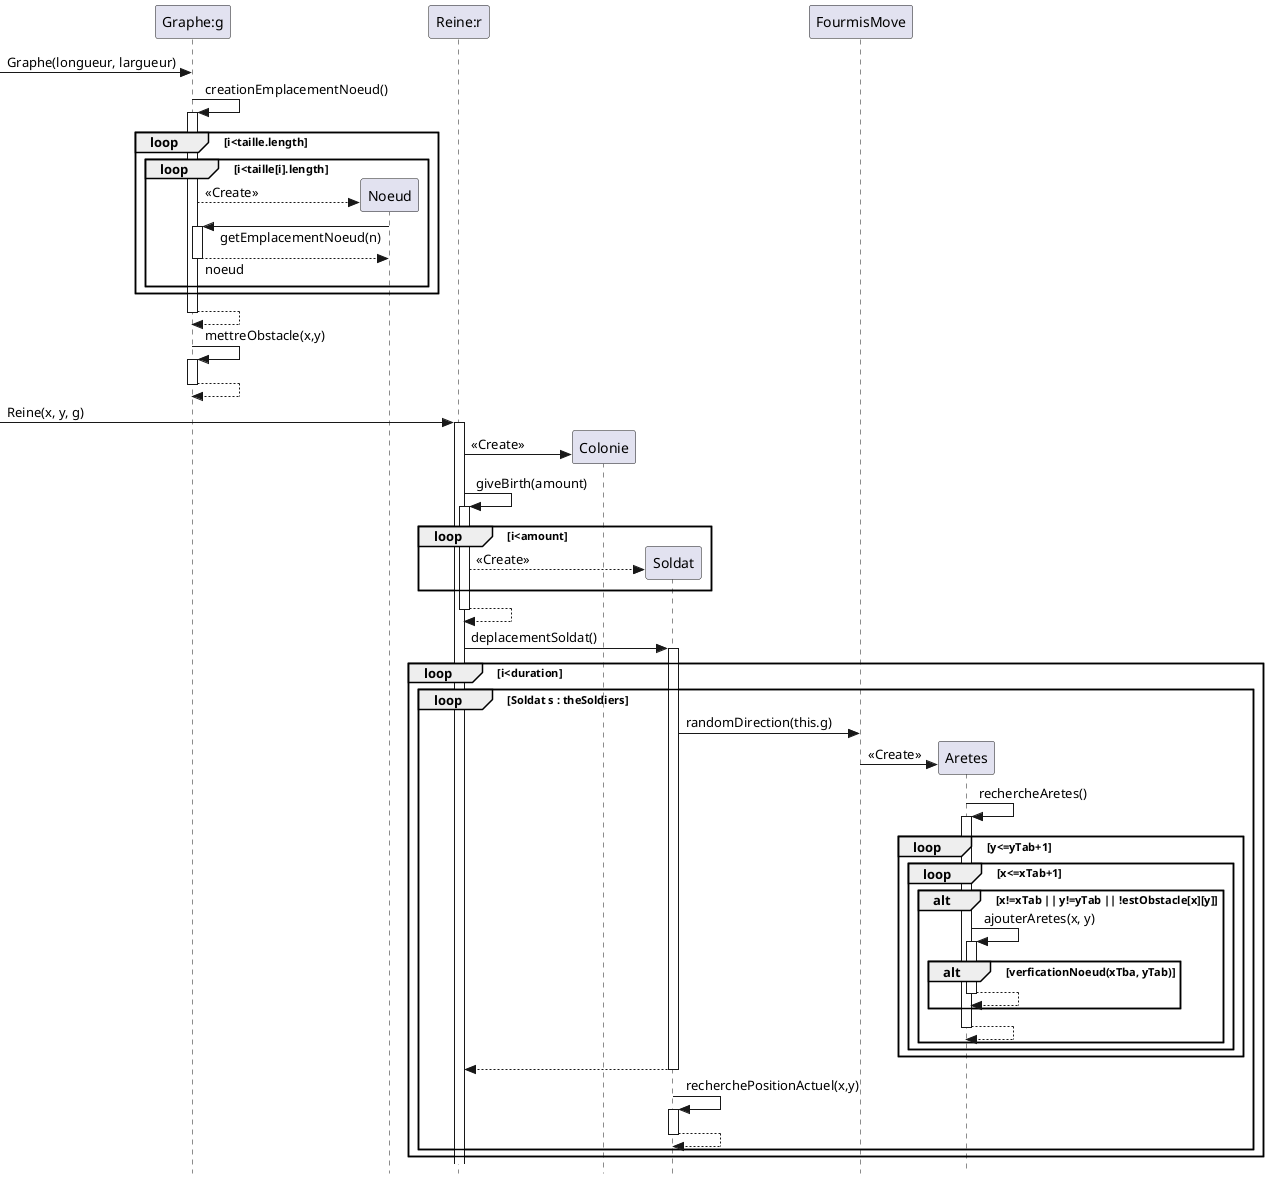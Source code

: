@startuml
'https://plantuml.com/sequence-diagram

skinparam style strictuml
skinparam responseMessageBelowArrow true
hide footbox
'autonumber

participant "Graphe:g" as graphe

' ---------GRAPHE--------------
-> graphe:Graphe(longueur, largueur)
graphe -> graphe++ : creationEmplacementNoeud()
loop i<taille.length
    loop i<taille[i].length
        ' ---------NOEUD--------------
            create Noeud
            graphe --> Noeud : <<Create>>
            graphe <- Noeud++ : getEmplacementNoeud(n)
                return noeud
    end
end
return

graphe -> graphe++ : mettreObstacle(x,y)
    return

' ---------REINE--------------
participant "Reine:r" as reine
-> reine++ : Reine(x, y, g)

' ---------COLONIE--------------
create Colonie
reine -> Colonie : <<Create>>

reine -> reine++ : giveBirth(amount)
loop i<amount
    ' ---------SOLDAT--------------
    create Soldat
    reine --> Soldat : <<Create>>
end
return

reine -> Soldat++ : deplacementSoldat()
loop i<duration
    loop Soldat s : theSoldiers
        Soldat -> FourmisMove : randomDirection(this.g)
        ' ---------ARETES--------------
        create Aretes
        FourmisMove -> Aretes : <<Create>>
        Aretes -> Aretes++ : rechercheAretes()
        loop y<=yTab+1
            loop x<=xTab+1
                alt x!=xTab || y!=yTab || !estObstacle[x][y]
                    Aretes -> Aretes++ : ajouterAretes(x, y)
                        alt verficationNoeud(xTba, yTab)
                        return
                        end
                    return
                end
            end
        end
            return
        Soldat -> Soldat++ : recherchePositionActuel(x,y)
            return
    end
end



@enduml